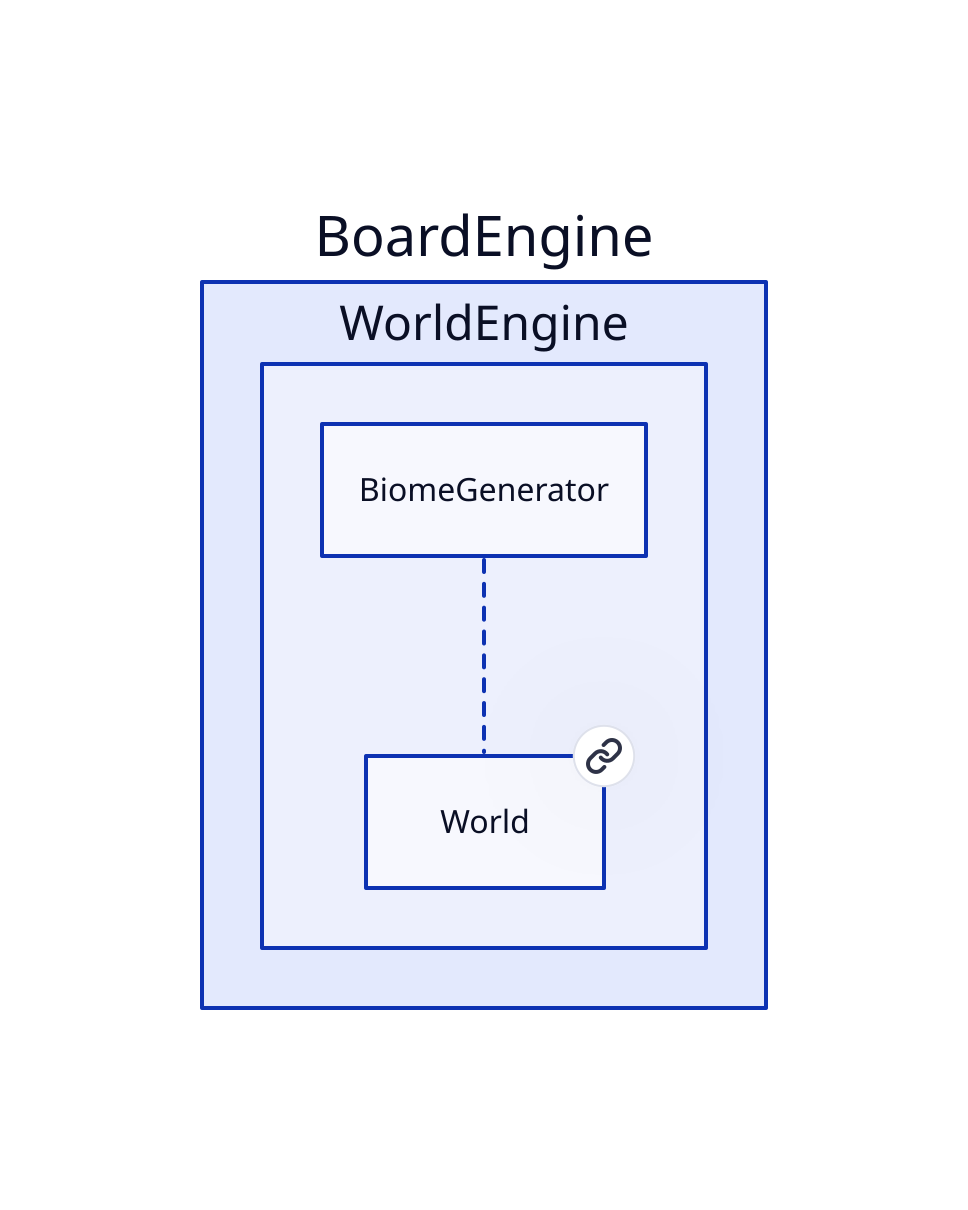 # Nodes :
BoardEngine: {
    WorldEngine: {
        World: World {
           link: World
        }
    }
}

# Links :
BoardEngine.WorldEngine.BiomeGenerator -- BoardEngine.WorldEngine.World: {style.stroke-dash: 3}
